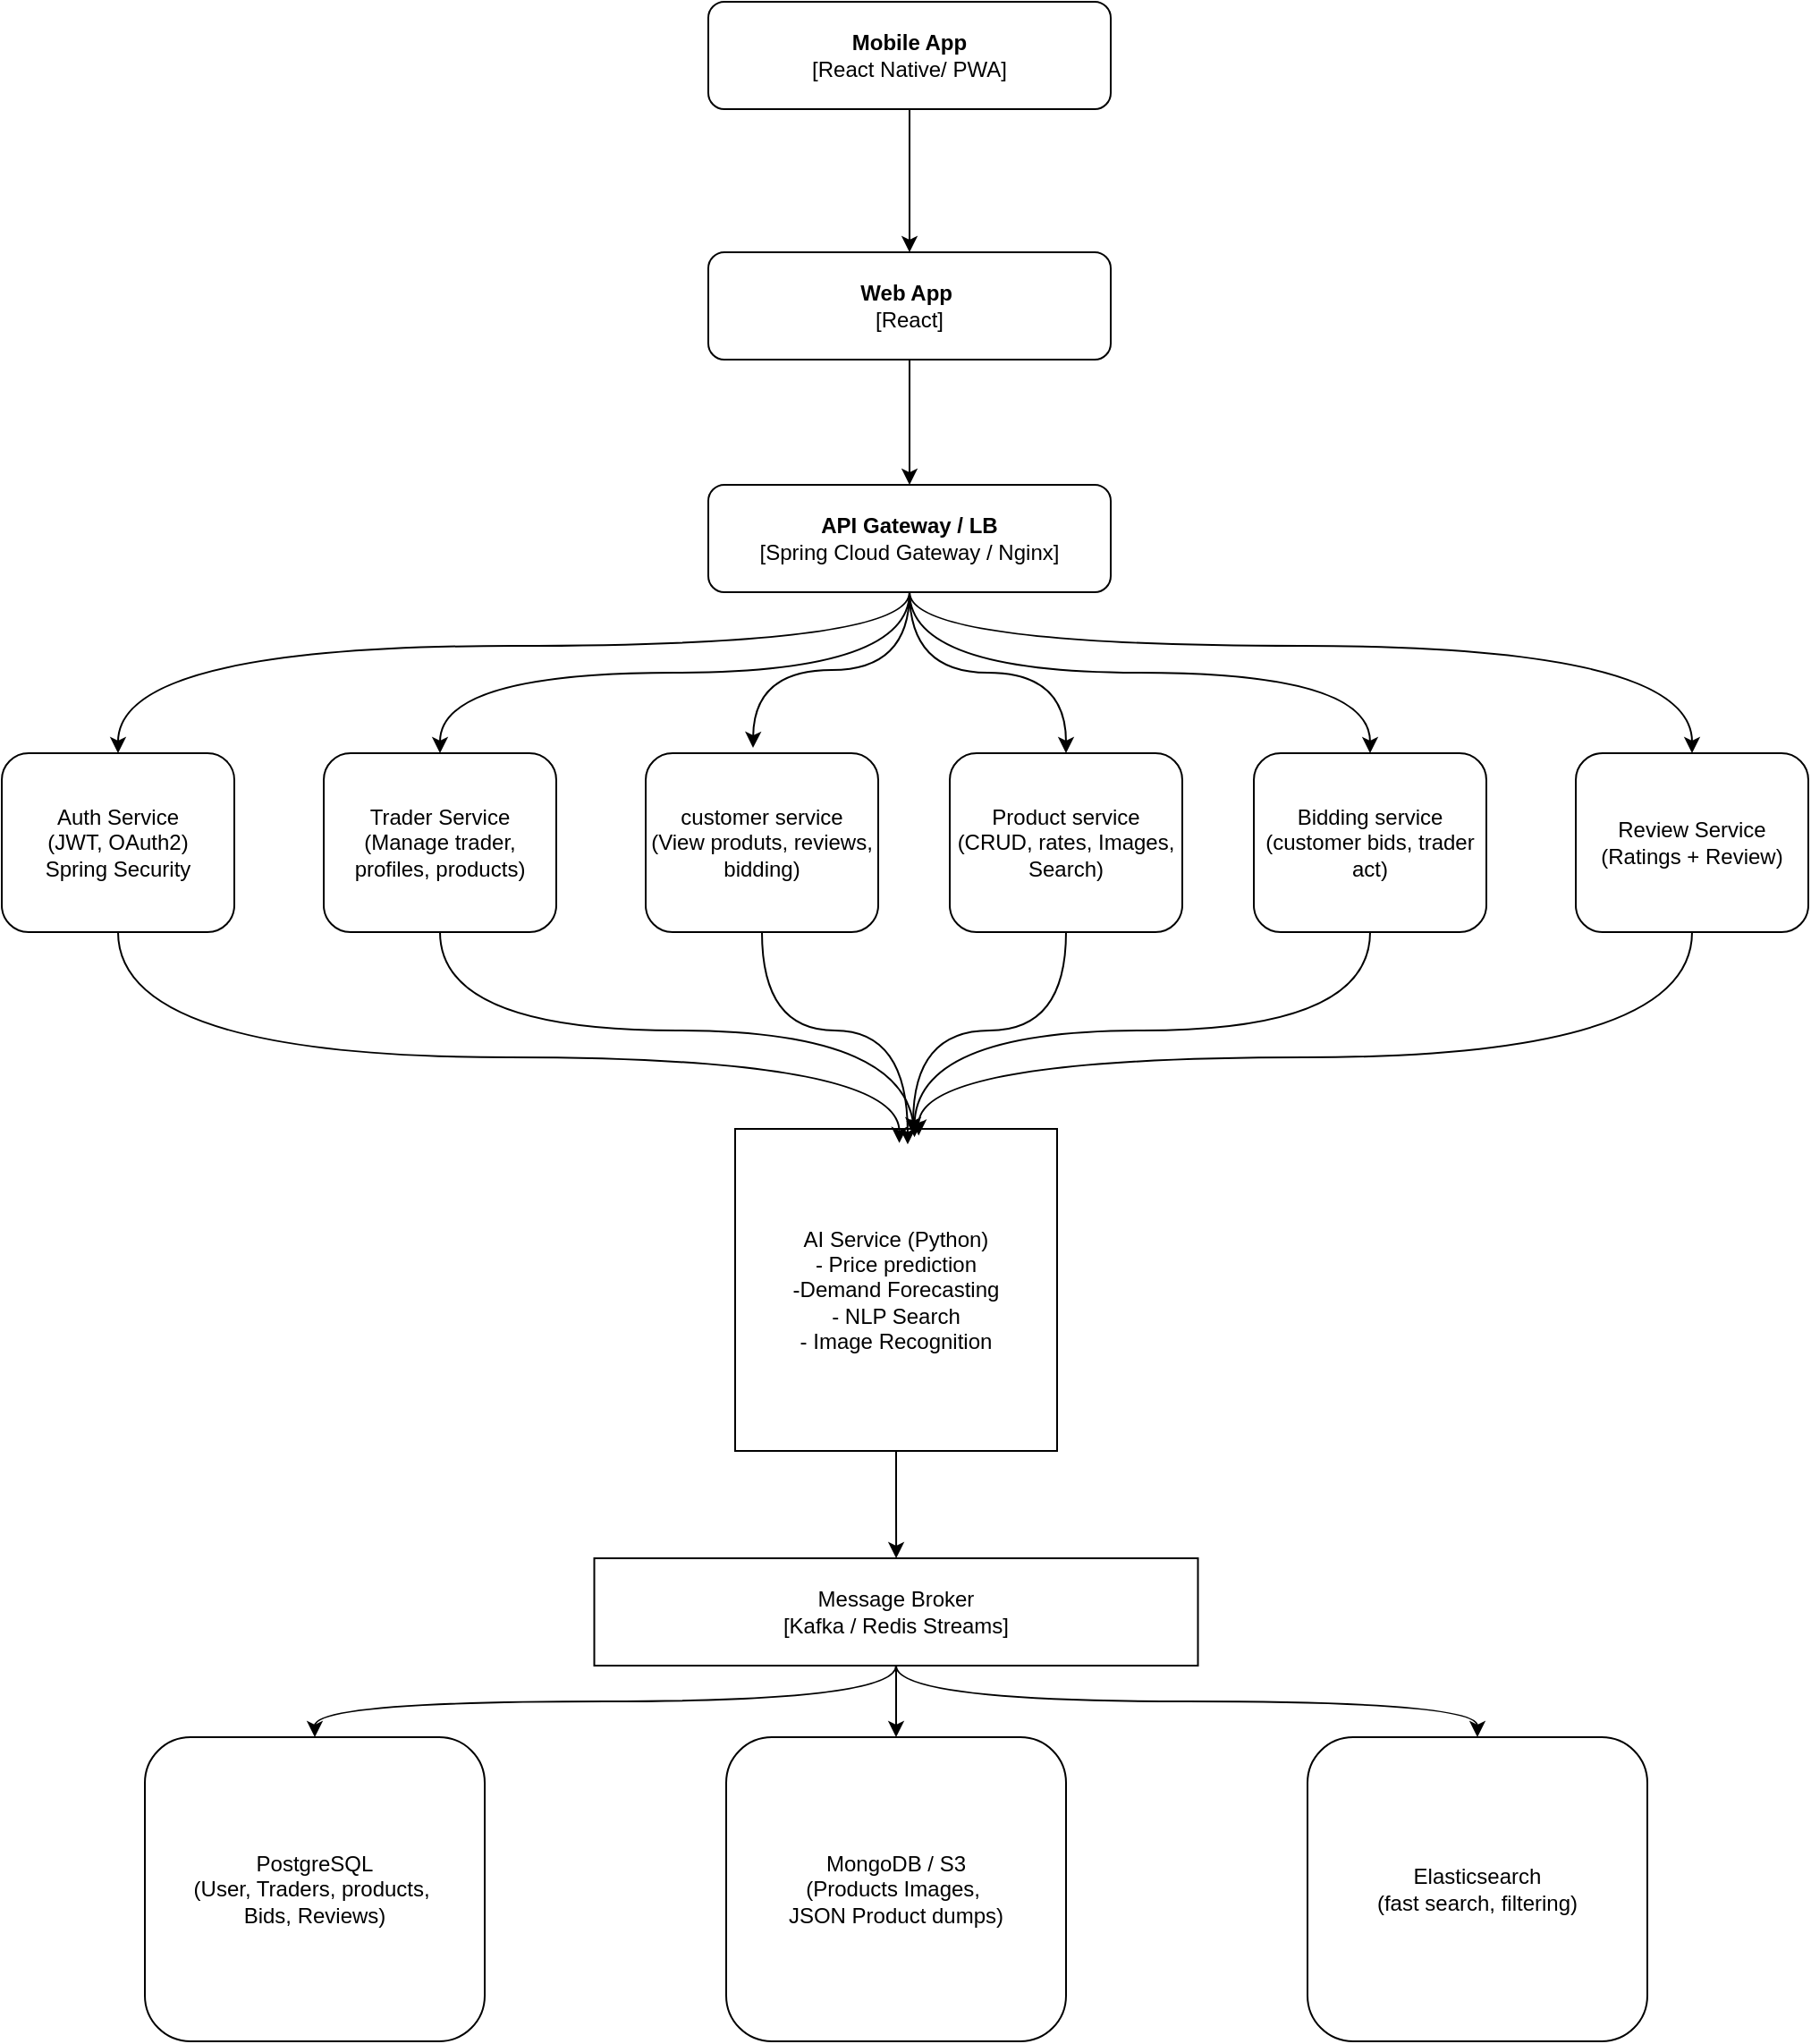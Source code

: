 <mxfile version="26.0.15">
  <diagram name="Page-1" id="_6BCP8Dyv_KKru1QpgN7">
    <mxGraphModel dx="1327" dy="672" grid="1" gridSize="10" guides="1" tooltips="1" connect="1" arrows="1" fold="1" page="1" pageScale="1" pageWidth="850" pageHeight="1100" math="0" shadow="0">
      <root>
        <mxCell id="0" />
        <mxCell id="1" parent="0" />
        <mxCell id="rvpNmksOx_zrZkHSanGy-7" value="" style="edgeStyle=orthogonalEdgeStyle;rounded=0;orthogonalLoop=1;jettySize=auto;html=1;" parent="1" source="rvpNmksOx_zrZkHSanGy-1" target="rvpNmksOx_zrZkHSanGy-4" edge="1">
          <mxGeometry relative="1" as="geometry" />
        </mxCell>
        <mxCell id="rvpNmksOx_zrZkHSanGy-1" value="&lt;b&gt;Mobile App&lt;/b&gt;&lt;div&gt;[React Native/ PWA]&lt;/div&gt;" style="rounded=1;whiteSpace=wrap;html=1;" parent="1" vertex="1">
          <mxGeometry x="445" y="20" width="225" height="60" as="geometry" />
        </mxCell>
        <mxCell id="rvpNmksOx_zrZkHSanGy-8" value="" style="edgeStyle=orthogonalEdgeStyle;rounded=0;orthogonalLoop=1;jettySize=auto;html=1;" parent="1" source="rvpNmksOx_zrZkHSanGy-4" target="rvpNmksOx_zrZkHSanGy-5" edge="1">
          <mxGeometry relative="1" as="geometry" />
        </mxCell>
        <mxCell id="rvpNmksOx_zrZkHSanGy-4" value="&lt;b&gt;Web App&lt;/b&gt;&amp;nbsp;&lt;div&gt;[React]&lt;/div&gt;" style="rounded=1;whiteSpace=wrap;html=1;" parent="1" vertex="1">
          <mxGeometry x="445" y="160" width="225" height="60" as="geometry" />
        </mxCell>
        <mxCell id="rvpNmksOx_zrZkHSanGy-36" style="edgeStyle=orthogonalEdgeStyle;curved=1;rounded=0;orthogonalLoop=1;jettySize=auto;html=1;exitX=0.5;exitY=1;exitDx=0;exitDy=0;entryX=0.5;entryY=0;entryDx=0;entryDy=0;" parent="1" source="rvpNmksOx_zrZkHSanGy-5" target="rvpNmksOx_zrZkHSanGy-10" edge="1">
          <mxGeometry relative="1" as="geometry" />
        </mxCell>
        <mxCell id="rvpNmksOx_zrZkHSanGy-38" style="edgeStyle=orthogonalEdgeStyle;curved=1;rounded=0;orthogonalLoop=1;jettySize=auto;html=1;entryX=0.5;entryY=0;entryDx=0;entryDy=0;" parent="1" source="rvpNmksOx_zrZkHSanGy-5" target="rvpNmksOx_zrZkHSanGy-12" edge="1">
          <mxGeometry relative="1" as="geometry" />
        </mxCell>
        <mxCell id="rvpNmksOx_zrZkHSanGy-39" style="edgeStyle=orthogonalEdgeStyle;curved=1;rounded=0;orthogonalLoop=1;jettySize=auto;html=1;entryX=0.5;entryY=0;entryDx=0;entryDy=0;exitX=0.5;exitY=1;exitDx=0;exitDy=0;" parent="1" source="rvpNmksOx_zrZkHSanGy-5" target="rvpNmksOx_zrZkHSanGy-9" edge="1">
          <mxGeometry relative="1" as="geometry">
            <Array as="points">
              <mxPoint x="558" y="380" />
              <mxPoint x="115" y="380" />
            </Array>
          </mxGeometry>
        </mxCell>
        <mxCell id="rvpNmksOx_zrZkHSanGy-40" style="edgeStyle=orthogonalEdgeStyle;curved=1;rounded=0;orthogonalLoop=1;jettySize=auto;html=1;entryX=0.5;entryY=0;entryDx=0;entryDy=0;exitX=0.5;exitY=1;exitDx=0;exitDy=0;" parent="1" source="rvpNmksOx_zrZkHSanGy-5" target="rvpNmksOx_zrZkHSanGy-14" edge="1">
          <mxGeometry relative="1" as="geometry" />
        </mxCell>
        <mxCell id="rvpNmksOx_zrZkHSanGy-41" style="edgeStyle=orthogonalEdgeStyle;curved=1;rounded=0;orthogonalLoop=1;jettySize=auto;html=1;entryX=0.5;entryY=0;entryDx=0;entryDy=0;exitX=0.5;exitY=1;exitDx=0;exitDy=0;" parent="1" source="rvpNmksOx_zrZkHSanGy-5" target="rvpNmksOx_zrZkHSanGy-15" edge="1">
          <mxGeometry relative="1" as="geometry">
            <Array as="points">
              <mxPoint x="558" y="380" />
              <mxPoint x="995" y="380" />
            </Array>
          </mxGeometry>
        </mxCell>
        <mxCell id="rvpNmksOx_zrZkHSanGy-5" value="&lt;b&gt;API Gateway / LB&lt;/b&gt;&lt;div&gt;[Spring Cloud Gateway / Nginx]&lt;/div&gt;" style="rounded=1;whiteSpace=wrap;html=1;" parent="1" vertex="1">
          <mxGeometry x="445" y="290" width="225" height="60" as="geometry" />
        </mxCell>
        <mxCell id="rvpNmksOx_zrZkHSanGy-9" value="Auth Service&lt;div&gt;(JWT, OAuth2)&lt;/div&gt;&lt;div&gt;Spring Security&lt;/div&gt;" style="rounded=1;whiteSpace=wrap;html=1;" parent="1" vertex="1">
          <mxGeometry x="50" y="440" width="130" height="100" as="geometry" />
        </mxCell>
        <mxCell id="rvpNmksOx_zrZkHSanGy-44" style="edgeStyle=orthogonalEdgeStyle;curved=1;rounded=0;orthogonalLoop=1;jettySize=auto;html=1;exitX=0.5;exitY=1;exitDx=0;exitDy=0;entryX=0.556;entryY=0.056;entryDx=0;entryDy=0;entryPerimeter=0;" parent="1" source="rvpNmksOx_zrZkHSanGy-10" target="rvpNmksOx_zrZkHSanGy-42" edge="1">
          <mxGeometry relative="1" as="geometry">
            <mxPoint x="550" y="650" as="targetPoint" />
          </mxGeometry>
        </mxCell>
        <mxCell id="rvpNmksOx_zrZkHSanGy-10" value="Trader Service&lt;div&gt;(Manage trader, profiles, products)&lt;/div&gt;" style="rounded=1;whiteSpace=wrap;html=1;" parent="1" vertex="1">
          <mxGeometry x="230" y="440" width="130" height="100" as="geometry" />
        </mxCell>
        <mxCell id="rvpNmksOx_zrZkHSanGy-11" value="customer service&lt;div&gt;(View produts, reviews, bidding)&lt;/div&gt;" style="rounded=1;whiteSpace=wrap;html=1;" parent="1" vertex="1">
          <mxGeometry x="410" y="440" width="130" height="100" as="geometry" />
        </mxCell>
        <mxCell id="rvpNmksOx_zrZkHSanGy-12" value="Product service&lt;div&gt;(CRUD, rates, Images, Search)&lt;/div&gt;" style="rounded=1;whiteSpace=wrap;html=1;" parent="1" vertex="1">
          <mxGeometry x="580" y="440" width="130" height="100" as="geometry" />
        </mxCell>
        <mxCell id="rvpNmksOx_zrZkHSanGy-14" value="Bidding service&lt;div&gt;(customer bids, trader act)&lt;/div&gt;" style="rounded=1;whiteSpace=wrap;html=1;" parent="1" vertex="1">
          <mxGeometry x="750" y="440" width="130" height="100" as="geometry" />
        </mxCell>
        <mxCell id="rvpNmksOx_zrZkHSanGy-15" value="Review Service&lt;div&gt;(Ratings + Review)&lt;/div&gt;" style="rounded=1;whiteSpace=wrap;html=1;" parent="1" vertex="1">
          <mxGeometry x="930" y="440" width="130" height="100" as="geometry" />
        </mxCell>
        <mxCell id="rvpNmksOx_zrZkHSanGy-37" style="edgeStyle=orthogonalEdgeStyle;curved=1;rounded=0;orthogonalLoop=1;jettySize=auto;html=1;" parent="1" source="rvpNmksOx_zrZkHSanGy-5" edge="1">
          <mxGeometry relative="1" as="geometry">
            <mxPoint x="470" y="437" as="targetPoint" />
          </mxGeometry>
        </mxCell>
        <mxCell id="Bm8zvNeZVhszfeKCcOzt-2" value="" style="edgeStyle=orthogonalEdgeStyle;rounded=0;orthogonalLoop=1;jettySize=auto;html=1;" edge="1" parent="1" source="rvpNmksOx_zrZkHSanGy-42" target="rvpNmksOx_zrZkHSanGy-53">
          <mxGeometry relative="1" as="geometry" />
        </mxCell>
        <mxCell id="rvpNmksOx_zrZkHSanGy-42" value="AI Service (Python)&lt;div&gt;- Price prediction&lt;/div&gt;&lt;div&gt;-Demand Forecasting&lt;/div&gt;&lt;div&gt;- NLP Search&lt;/div&gt;&lt;div&gt;- Image Recognition&lt;/div&gt;" style="whiteSpace=wrap;html=1;aspect=fixed;" parent="1" vertex="1">
          <mxGeometry x="460" y="650" width="180" height="180" as="geometry" />
        </mxCell>
        <mxCell id="rvpNmksOx_zrZkHSanGy-43" style="edgeStyle=orthogonalEdgeStyle;curved=1;rounded=0;orthogonalLoop=1;jettySize=auto;html=1;entryX=0.51;entryY=0.044;entryDx=0;entryDy=0;entryPerimeter=0;exitX=0.5;exitY=1;exitDx=0;exitDy=0;" parent="1" source="rvpNmksOx_zrZkHSanGy-9" target="rvpNmksOx_zrZkHSanGy-42" edge="1">
          <mxGeometry relative="1" as="geometry">
            <Array as="points">
              <mxPoint x="115" y="610" />
              <mxPoint x="552" y="610" />
            </Array>
          </mxGeometry>
        </mxCell>
        <mxCell id="rvpNmksOx_zrZkHSanGy-45" style="edgeStyle=orthogonalEdgeStyle;curved=1;rounded=0;orthogonalLoop=1;jettySize=auto;html=1;entryX=0.536;entryY=0.048;entryDx=0;entryDy=0;entryPerimeter=0;" parent="1" source="rvpNmksOx_zrZkHSanGy-11" target="rvpNmksOx_zrZkHSanGy-42" edge="1">
          <mxGeometry relative="1" as="geometry" />
        </mxCell>
        <mxCell id="rvpNmksOx_zrZkHSanGy-46" style="edgeStyle=orthogonalEdgeStyle;curved=1;rounded=0;orthogonalLoop=1;jettySize=auto;html=1;entryX=0.553;entryY=0.014;entryDx=0;entryDy=0;entryPerimeter=0;" parent="1" source="rvpNmksOx_zrZkHSanGy-12" target="rvpNmksOx_zrZkHSanGy-42" edge="1">
          <mxGeometry relative="1" as="geometry" />
        </mxCell>
        <mxCell id="rvpNmksOx_zrZkHSanGy-49" style="edgeStyle=orthogonalEdgeStyle;curved=1;rounded=0;orthogonalLoop=1;jettySize=auto;html=1;entryX=0.557;entryY=0.026;entryDx=0;entryDy=0;entryPerimeter=0;exitX=0.5;exitY=1;exitDx=0;exitDy=0;" parent="1" source="rvpNmksOx_zrZkHSanGy-14" target="rvpNmksOx_zrZkHSanGy-42" edge="1">
          <mxGeometry relative="1" as="geometry" />
        </mxCell>
        <mxCell id="rvpNmksOx_zrZkHSanGy-50" style="edgeStyle=orthogonalEdgeStyle;curved=1;rounded=0;orthogonalLoop=1;jettySize=auto;html=1;entryX=0.57;entryY=0.021;entryDx=0;entryDy=0;entryPerimeter=0;exitX=0.5;exitY=1;exitDx=0;exitDy=0;" parent="1" source="rvpNmksOx_zrZkHSanGy-15" target="rvpNmksOx_zrZkHSanGy-42" edge="1">
          <mxGeometry relative="1" as="geometry">
            <Array as="points">
              <mxPoint x="995" y="610" />
              <mxPoint x="563" y="610" />
            </Array>
          </mxGeometry>
        </mxCell>
        <mxCell id="rvpNmksOx_zrZkHSanGy-52" style="edgeStyle=orthogonalEdgeStyle;curved=1;rounded=0;orthogonalLoop=1;jettySize=auto;html=1;exitX=0.5;exitY=1;exitDx=0;exitDy=0;" parent="1" source="rvpNmksOx_zrZkHSanGy-42" target="rvpNmksOx_zrZkHSanGy-42" edge="1">
          <mxGeometry relative="1" as="geometry" />
        </mxCell>
        <mxCell id="Bm8zvNeZVhszfeKCcOzt-3" style="edgeStyle=orthogonalEdgeStyle;curved=1;rounded=0;orthogonalLoop=1;jettySize=auto;html=1;entryX=0.5;entryY=0;entryDx=0;entryDy=0;exitX=0.5;exitY=1;exitDx=0;exitDy=0;" edge="1" parent="1" source="rvpNmksOx_zrZkHSanGy-53" target="rvpNmksOx_zrZkHSanGy-54">
          <mxGeometry relative="1" as="geometry" />
        </mxCell>
        <mxCell id="Bm8zvNeZVhszfeKCcOzt-5" value="" style="edgeStyle=none;rounded=0;orthogonalLoop=1;jettySize=auto;html=1;" edge="1" parent="1" source="rvpNmksOx_zrZkHSanGy-53" target="rvpNmksOx_zrZkHSanGy-55">
          <mxGeometry relative="1" as="geometry" />
        </mxCell>
        <mxCell id="Bm8zvNeZVhszfeKCcOzt-6" style="edgeStyle=orthogonalEdgeStyle;curved=1;rounded=0;orthogonalLoop=1;jettySize=auto;html=1;entryX=0.5;entryY=0;entryDx=0;entryDy=0;exitX=0.5;exitY=1;exitDx=0;exitDy=0;" edge="1" parent="1" source="rvpNmksOx_zrZkHSanGy-53" target="rvpNmksOx_zrZkHSanGy-56">
          <mxGeometry relative="1" as="geometry" />
        </mxCell>
        <mxCell id="rvpNmksOx_zrZkHSanGy-53" value="Message Broker&lt;div&gt;[Kafka / Redis Streams]&lt;/div&gt;" style="rounded=0;whiteSpace=wrap;html=1;" parent="1" vertex="1">
          <mxGeometry x="381.25" y="890" width="337.5" height="60" as="geometry" />
        </mxCell>
        <mxCell id="rvpNmksOx_zrZkHSanGy-54" value="PostgreSQL&lt;div&gt;(User, Traders, products,&amp;nbsp;&lt;/div&gt;&lt;div&gt;Bids, Reviews)&lt;/div&gt;" style="rounded=1;whiteSpace=wrap;html=1;" parent="1" vertex="1">
          <mxGeometry x="130" y="990" width="190" height="170" as="geometry" />
        </mxCell>
        <mxCell id="rvpNmksOx_zrZkHSanGy-55" value="MongoDB / S3&lt;div&gt;(Products Images,&amp;nbsp;&lt;/div&gt;&lt;div&gt;JSON Product dumps)&lt;/div&gt;" style="rounded=1;whiteSpace=wrap;html=1;" parent="1" vertex="1">
          <mxGeometry x="455" y="990" width="190" height="170" as="geometry" />
        </mxCell>
        <mxCell id="rvpNmksOx_zrZkHSanGy-56" value="Elasticsearch&lt;div&gt;(fast search, filtering)&lt;/div&gt;" style="rounded=1;whiteSpace=wrap;html=1;" parent="1" vertex="1">
          <mxGeometry x="780" y="990" width="190" height="170" as="geometry" />
        </mxCell>
      </root>
    </mxGraphModel>
  </diagram>
</mxfile>
